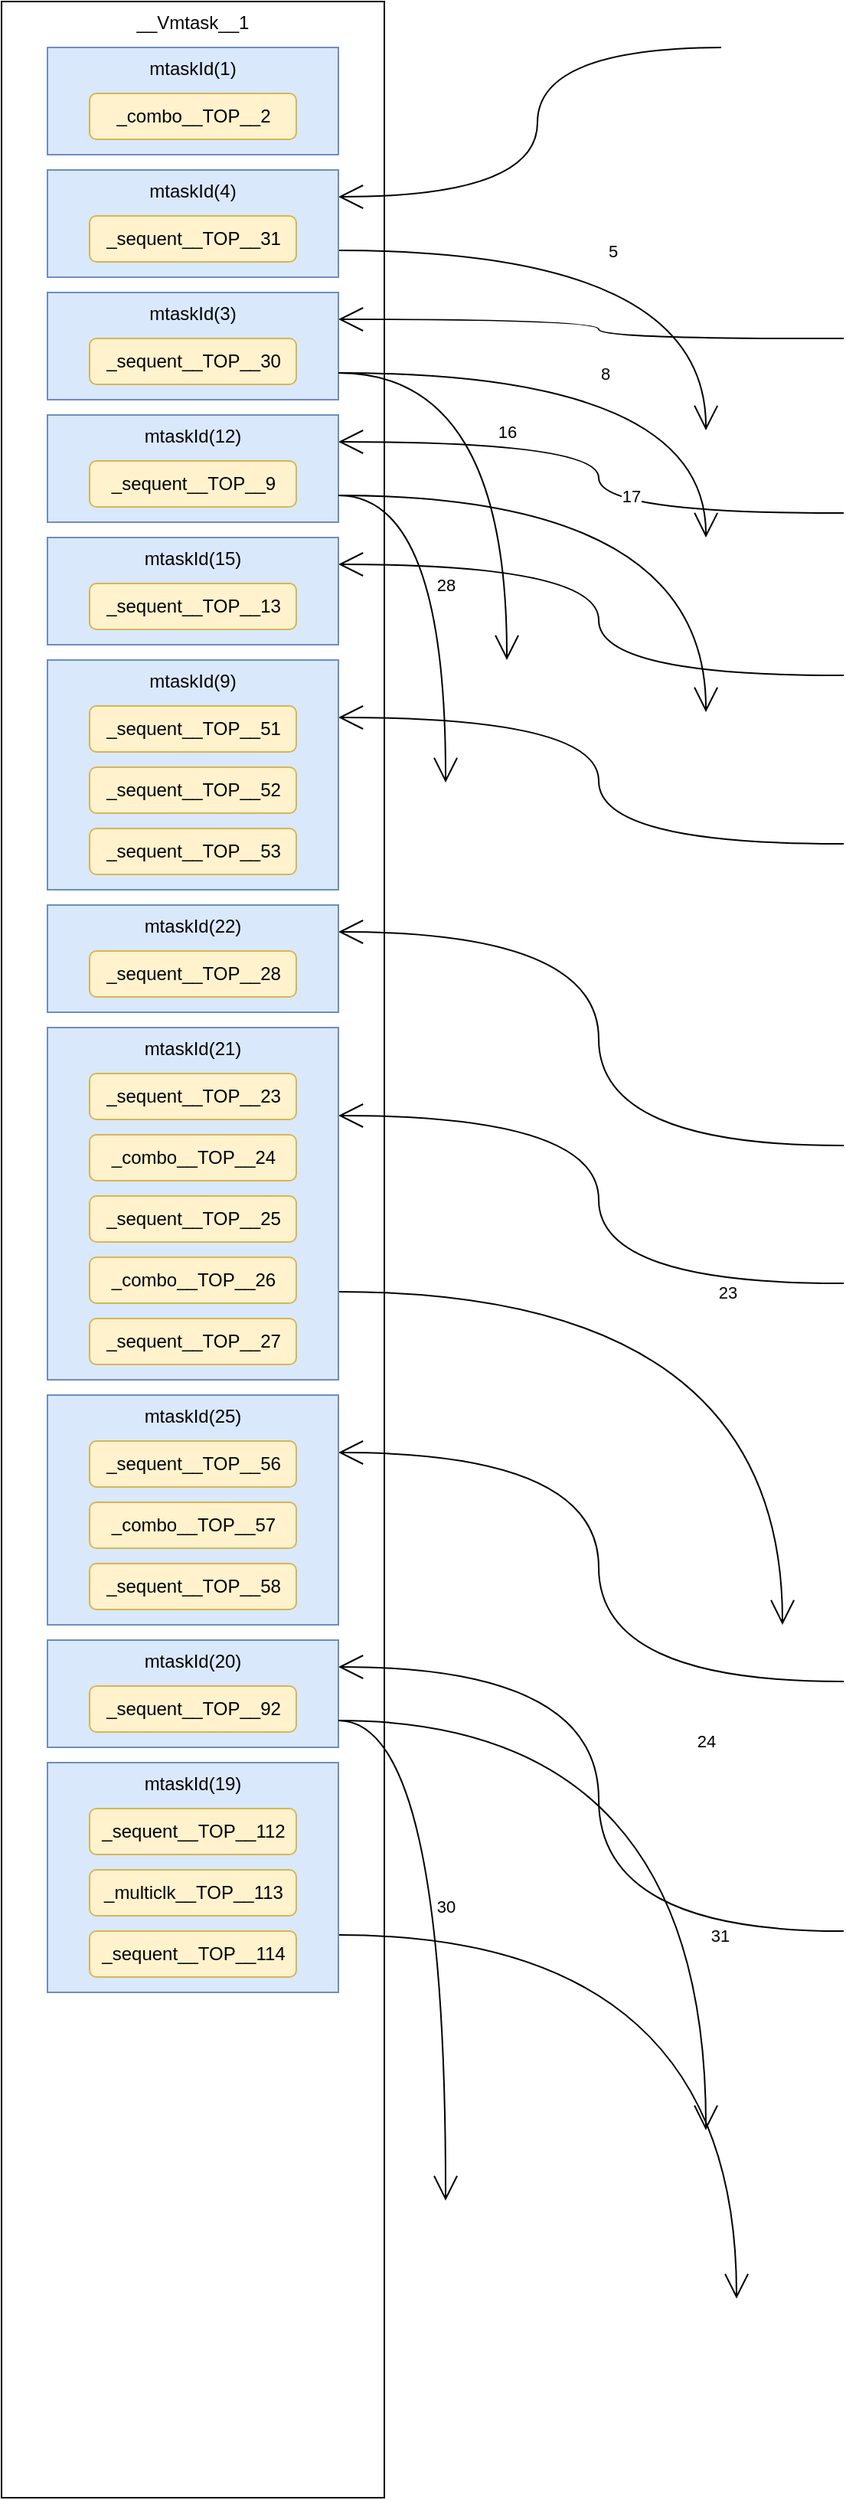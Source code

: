 <mxfile version="15.3.5" type="github">
  <diagram id="pUdZBc7lScsvuJsyhKqY" name="第 1 页">
    <mxGraphModel dx="1422" dy="762" grid="1" gridSize="10" guides="1" tooltips="1" connect="1" arrows="1" fold="1" page="1" pageScale="1" pageWidth="1169" pageHeight="827" math="0" shadow="0">
      <root>
        <mxCell id="0" />
        <mxCell id="1" parent="0" />
        <mxCell id="1E14WKFiLOETVJLrNXSf-1" value="__Vmtask__1" style="rounded=0;whiteSpace=wrap;html=1;hachureGap=4;pointerEvents=0;verticalAlign=top;" vertex="1" parent="1">
          <mxGeometry x="35" y="10" width="250" height="1630" as="geometry" />
        </mxCell>
        <mxCell id="1E14WKFiLOETVJLrNXSf-2" value="mtaskId(1)" style="rounded=0;whiteSpace=wrap;html=1;hachureGap=4;pointerEvents=0;fillColor=#dae8fc;strokeColor=#6c8ebf;verticalAlign=top;" vertex="1" parent="1">
          <mxGeometry x="65" y="40" width="190" height="70" as="geometry" />
        </mxCell>
        <mxCell id="1E14WKFiLOETVJLrNXSf-3" value="_combo__TOP__2" style="rounded=1;whiteSpace=wrap;html=1;hachureGap=4;pointerEvents=0;fillColor=#fff2cc;strokeColor=#d6b656;" vertex="1" parent="1">
          <mxGeometry x="92.5" y="70" width="135" height="30" as="geometry" />
        </mxCell>
        <mxCell id="1E14WKFiLOETVJLrNXSf-6" style="rounded=0;orthogonalLoop=1;jettySize=auto;html=1;endArrow=open;startSize=14;endSize=14;sourcePerimeterSpacing=8;targetPerimeterSpacing=8;entryX=1;entryY=0.25;entryDx=0;entryDy=0;edgeStyle=orthogonalEdgeStyle;curved=1;" edge="1" parent="1" target="1E14WKFiLOETVJLrNXSf-4">
          <mxGeometry relative="1" as="geometry">
            <mxPoint x="415" y="110" as="targetPoint" />
            <mxPoint x="505" y="40" as="sourcePoint" />
          </mxGeometry>
        </mxCell>
        <mxCell id="1E14WKFiLOETVJLrNXSf-7" value="5" style="edgeStyle=orthogonalEdgeStyle;curved=1;rounded=0;orthogonalLoop=1;jettySize=auto;html=1;exitX=1;exitY=0.75;exitDx=0;exitDy=0;endArrow=open;startSize=14;endSize=14;sourcePerimeterSpacing=8;targetPerimeterSpacing=8;" edge="1" parent="1" source="1E14WKFiLOETVJLrNXSf-4">
          <mxGeometry relative="1" as="geometry">
            <mxPoint x="495" y="290" as="targetPoint" />
          </mxGeometry>
        </mxCell>
        <mxCell id="1E14WKFiLOETVJLrNXSf-11" style="edgeStyle=orthogonalEdgeStyle;curved=1;rounded=0;orthogonalLoop=1;jettySize=auto;html=1;entryX=1;entryY=0.25;entryDx=0;entryDy=0;endArrow=open;startSize=14;endSize=14;sourcePerimeterSpacing=8;targetPerimeterSpacing=8;" edge="1" parent="1" target="1E14WKFiLOETVJLrNXSf-8">
          <mxGeometry relative="1" as="geometry">
            <mxPoint x="585" y="230" as="sourcePoint" />
          </mxGeometry>
        </mxCell>
        <mxCell id="1E14WKFiLOETVJLrNXSf-4" value="mtaskId(4)" style="rounded=0;whiteSpace=wrap;html=1;hachureGap=4;pointerEvents=0;fillColor=#dae8fc;strokeColor=#6c8ebf;verticalAlign=top;" vertex="1" parent="1">
          <mxGeometry x="65" y="120" width="190" height="70" as="geometry" />
        </mxCell>
        <mxCell id="1E14WKFiLOETVJLrNXSf-5" value="_sequent__TOP__31" style="rounded=1;whiteSpace=wrap;html=1;hachureGap=4;pointerEvents=0;fillColor=#fff2cc;strokeColor=#d6b656;" vertex="1" parent="1">
          <mxGeometry x="92.5" y="150" width="135" height="30" as="geometry" />
        </mxCell>
        <mxCell id="1E14WKFiLOETVJLrNXSf-8" value="mtaskId(3)" style="rounded=0;whiteSpace=wrap;html=1;hachureGap=4;pointerEvents=0;fillColor=#dae8fc;strokeColor=#6c8ebf;verticalAlign=top;" vertex="1" parent="1">
          <mxGeometry x="65" y="200" width="190" height="70" as="geometry" />
        </mxCell>
        <mxCell id="1E14WKFiLOETVJLrNXSf-9" value="_sequent__TOP__30" style="rounded=1;whiteSpace=wrap;html=1;hachureGap=4;pointerEvents=0;fillColor=#fff2cc;strokeColor=#d6b656;" vertex="1" parent="1">
          <mxGeometry x="92.5" y="230" width="135" height="30" as="geometry" />
        </mxCell>
        <mxCell id="1E14WKFiLOETVJLrNXSf-12" value="8" style="edgeStyle=orthogonalEdgeStyle;curved=1;rounded=0;orthogonalLoop=1;jettySize=auto;html=1;exitX=1;exitY=0.75;exitDx=0;exitDy=0;endArrow=open;startSize=14;endSize=14;sourcePerimeterSpacing=8;targetPerimeterSpacing=8;" edge="1" parent="1" source="1E14WKFiLOETVJLrNXSf-8">
          <mxGeometry relative="1" as="geometry">
            <mxPoint x="495" y="360" as="targetPoint" />
            <mxPoint x="265" y="212.5" as="sourcePoint" />
          </mxGeometry>
        </mxCell>
        <mxCell id="1E14WKFiLOETVJLrNXSf-13" value="16" style="edgeStyle=orthogonalEdgeStyle;curved=1;rounded=0;orthogonalLoop=1;jettySize=auto;html=1;exitX=1;exitY=0.75;exitDx=0;exitDy=0;endArrow=open;startSize=14;endSize=14;sourcePerimeterSpacing=8;targetPerimeterSpacing=8;" edge="1" parent="1" source="1E14WKFiLOETVJLrNXSf-8">
          <mxGeometry relative="1" as="geometry">
            <mxPoint x="365" y="440" as="targetPoint" />
            <mxPoint x="265" y="322.5" as="sourcePoint" />
          </mxGeometry>
        </mxCell>
        <mxCell id="1E14WKFiLOETVJLrNXSf-14" style="edgeStyle=orthogonalEdgeStyle;curved=1;rounded=0;orthogonalLoop=1;jettySize=auto;html=1;entryX=1;entryY=0.25;entryDx=0;entryDy=0;endArrow=open;startSize=14;endSize=14;sourcePerimeterSpacing=8;targetPerimeterSpacing=8;" edge="1" parent="1" target="1E14WKFiLOETVJLrNXSf-15">
          <mxGeometry relative="1" as="geometry">
            <mxPoint x="585" y="344" as="sourcePoint" />
          </mxGeometry>
        </mxCell>
        <mxCell id="1E14WKFiLOETVJLrNXSf-15" value="mtaskId(12)" style="rounded=0;whiteSpace=wrap;html=1;hachureGap=4;pointerEvents=0;fillColor=#dae8fc;strokeColor=#6c8ebf;verticalAlign=top;" vertex="1" parent="1">
          <mxGeometry x="65" y="280" width="190" height="70" as="geometry" />
        </mxCell>
        <mxCell id="1E14WKFiLOETVJLrNXSf-16" value="_sequent__TOP__9" style="rounded=1;whiteSpace=wrap;html=1;hachureGap=4;pointerEvents=0;fillColor=#fff2cc;strokeColor=#d6b656;" vertex="1" parent="1">
          <mxGeometry x="92.5" y="310" width="135" height="30" as="geometry" />
        </mxCell>
        <mxCell id="1E14WKFiLOETVJLrNXSf-17" value="17" style="edgeStyle=orthogonalEdgeStyle;curved=1;rounded=0;orthogonalLoop=1;jettySize=auto;html=1;exitX=1;exitY=0.75;exitDx=0;exitDy=0;endArrow=open;startSize=14;endSize=14;sourcePerimeterSpacing=8;targetPerimeterSpacing=8;" edge="1" parent="1" source="1E14WKFiLOETVJLrNXSf-15">
          <mxGeometry relative="1" as="geometry">
            <mxPoint x="495" y="474" as="targetPoint" />
            <mxPoint x="265" y="326.5" as="sourcePoint" />
          </mxGeometry>
        </mxCell>
        <mxCell id="1E14WKFiLOETVJLrNXSf-18" value="28" style="edgeStyle=orthogonalEdgeStyle;curved=1;rounded=0;orthogonalLoop=1;jettySize=auto;html=1;exitX=1;exitY=0.75;exitDx=0;exitDy=0;endArrow=open;startSize=14;endSize=14;sourcePerimeterSpacing=8;targetPerimeterSpacing=8;" edge="1" parent="1" source="1E14WKFiLOETVJLrNXSf-15">
          <mxGeometry relative="1" as="geometry">
            <mxPoint x="325" y="520" as="targetPoint" />
            <mxPoint x="265" y="436.5" as="sourcePoint" />
          </mxGeometry>
        </mxCell>
        <mxCell id="1E14WKFiLOETVJLrNXSf-19" style="edgeStyle=orthogonalEdgeStyle;curved=1;rounded=0;orthogonalLoop=1;jettySize=auto;html=1;entryX=1;entryY=0.25;entryDx=0;entryDy=0;endArrow=open;startSize=14;endSize=14;sourcePerimeterSpacing=8;targetPerimeterSpacing=8;" edge="1" parent="1" target="1E14WKFiLOETVJLrNXSf-20">
          <mxGeometry relative="1" as="geometry">
            <mxPoint x="585" y="450" as="sourcePoint" />
          </mxGeometry>
        </mxCell>
        <mxCell id="1E14WKFiLOETVJLrNXSf-20" value="mtaskId(15)" style="rounded=0;whiteSpace=wrap;html=1;hachureGap=4;pointerEvents=0;fillColor=#dae8fc;strokeColor=#6c8ebf;verticalAlign=top;" vertex="1" parent="1">
          <mxGeometry x="65" y="360" width="190" height="70" as="geometry" />
        </mxCell>
        <mxCell id="1E14WKFiLOETVJLrNXSf-21" value="_sequent__TOP__13" style="rounded=1;whiteSpace=wrap;html=1;hachureGap=4;pointerEvents=0;fillColor=#fff2cc;strokeColor=#d6b656;" vertex="1" parent="1">
          <mxGeometry x="92.5" y="390" width="135" height="30" as="geometry" />
        </mxCell>
        <mxCell id="1E14WKFiLOETVJLrNXSf-22" style="edgeStyle=orthogonalEdgeStyle;curved=1;rounded=0;orthogonalLoop=1;jettySize=auto;html=1;entryX=1;entryY=0.25;entryDx=0;entryDy=0;endArrow=open;startSize=14;endSize=14;sourcePerimeterSpacing=8;targetPerimeterSpacing=8;" edge="1" parent="1" target="1E14WKFiLOETVJLrNXSf-23">
          <mxGeometry relative="1" as="geometry">
            <mxPoint x="585" y="560" as="sourcePoint" />
          </mxGeometry>
        </mxCell>
        <mxCell id="1E14WKFiLOETVJLrNXSf-23" value="mtaskId(9)" style="rounded=0;whiteSpace=wrap;html=1;hachureGap=4;pointerEvents=0;fillColor=#dae8fc;strokeColor=#6c8ebf;verticalAlign=top;" vertex="1" parent="1">
          <mxGeometry x="65" y="440" width="190" height="150" as="geometry" />
        </mxCell>
        <mxCell id="1E14WKFiLOETVJLrNXSf-24" value="_sequent__TOP__51" style="rounded=1;whiteSpace=wrap;html=1;hachureGap=4;pointerEvents=0;fillColor=#fff2cc;strokeColor=#d6b656;" vertex="1" parent="1">
          <mxGeometry x="92.5" y="470" width="135" height="30" as="geometry" />
        </mxCell>
        <mxCell id="1E14WKFiLOETVJLrNXSf-25" value="_sequent__TOP__52" style="rounded=1;whiteSpace=wrap;html=1;hachureGap=4;pointerEvents=0;fillColor=#fff2cc;strokeColor=#d6b656;" vertex="1" parent="1">
          <mxGeometry x="92.5" y="510" width="135" height="30" as="geometry" />
        </mxCell>
        <mxCell id="1E14WKFiLOETVJLrNXSf-26" value="_sequent__TOP__53" style="rounded=1;whiteSpace=wrap;html=1;hachureGap=4;pointerEvents=0;fillColor=#fff2cc;strokeColor=#d6b656;" vertex="1" parent="1">
          <mxGeometry x="92.5" y="550" width="135" height="30" as="geometry" />
        </mxCell>
        <mxCell id="1E14WKFiLOETVJLrNXSf-27" style="edgeStyle=orthogonalEdgeStyle;curved=1;rounded=0;orthogonalLoop=1;jettySize=auto;html=1;entryX=1;entryY=0.25;entryDx=0;entryDy=0;endArrow=open;startSize=14;endSize=14;sourcePerimeterSpacing=8;targetPerimeterSpacing=8;" edge="1" parent="1" target="1E14WKFiLOETVJLrNXSf-28">
          <mxGeometry relative="1" as="geometry">
            <mxPoint x="585" y="757" as="sourcePoint" />
          </mxGeometry>
        </mxCell>
        <mxCell id="1E14WKFiLOETVJLrNXSf-28" value="mtaskId(22)" style="rounded=0;whiteSpace=wrap;html=1;hachureGap=4;pointerEvents=0;fillColor=#dae8fc;strokeColor=#6c8ebf;verticalAlign=top;" vertex="1" parent="1">
          <mxGeometry x="65" y="600" width="190" height="70" as="geometry" />
        </mxCell>
        <mxCell id="1E14WKFiLOETVJLrNXSf-29" value="_sequent__TOP__28" style="rounded=1;whiteSpace=wrap;html=1;hachureGap=4;pointerEvents=0;fillColor=#fff2cc;strokeColor=#d6b656;" vertex="1" parent="1">
          <mxGeometry x="92.5" y="630" width="135" height="30" as="geometry" />
        </mxCell>
        <mxCell id="1E14WKFiLOETVJLrNXSf-30" style="edgeStyle=orthogonalEdgeStyle;curved=1;rounded=0;orthogonalLoop=1;jettySize=auto;html=1;entryX=1;entryY=0.25;entryDx=0;entryDy=0;endArrow=open;startSize=14;endSize=14;sourcePerimeterSpacing=8;targetPerimeterSpacing=8;" edge="1" parent="1" target="1E14WKFiLOETVJLrNXSf-31">
          <mxGeometry relative="1" as="geometry">
            <mxPoint x="585" y="847" as="sourcePoint" />
          </mxGeometry>
        </mxCell>
        <mxCell id="1E14WKFiLOETVJLrNXSf-40" value="23" style="edgeStyle=orthogonalEdgeStyle;curved=1;rounded=0;orthogonalLoop=1;jettySize=auto;html=1;exitX=1;exitY=0.75;exitDx=0;exitDy=0;endArrow=open;startSize=14;endSize=14;sourcePerimeterSpacing=8;targetPerimeterSpacing=8;" edge="1" parent="1" source="1E14WKFiLOETVJLrNXSf-31">
          <mxGeometry relative="1" as="geometry">
            <mxPoint x="545" y="1070" as="targetPoint" />
          </mxGeometry>
        </mxCell>
        <mxCell id="1E14WKFiLOETVJLrNXSf-31" value="mtaskId(21)" style="rounded=0;whiteSpace=wrap;html=1;hachureGap=4;pointerEvents=0;fillColor=#dae8fc;strokeColor=#6c8ebf;verticalAlign=top;" vertex="1" parent="1">
          <mxGeometry x="65" y="680" width="190" height="230" as="geometry" />
        </mxCell>
        <mxCell id="1E14WKFiLOETVJLrNXSf-32" value="_sequent__TOP__23" style="rounded=1;whiteSpace=wrap;html=1;hachureGap=4;pointerEvents=0;fillColor=#fff2cc;strokeColor=#d6b656;" vertex="1" parent="1">
          <mxGeometry x="92.5" y="710" width="135" height="30" as="geometry" />
        </mxCell>
        <mxCell id="1E14WKFiLOETVJLrNXSf-33" value="_combo__TOP__24" style="rounded=1;whiteSpace=wrap;html=1;hachureGap=4;pointerEvents=0;fillColor=#fff2cc;strokeColor=#d6b656;" vertex="1" parent="1">
          <mxGeometry x="92.5" y="750" width="135" height="30" as="geometry" />
        </mxCell>
        <mxCell id="1E14WKFiLOETVJLrNXSf-34" value="_sequent__TOP__25" style="rounded=1;whiteSpace=wrap;html=1;hachureGap=4;pointerEvents=0;fillColor=#fff2cc;strokeColor=#d6b656;" vertex="1" parent="1">
          <mxGeometry x="92.5" y="790" width="135" height="30" as="geometry" />
        </mxCell>
        <mxCell id="1E14WKFiLOETVJLrNXSf-38" value="_combo__TOP__26" style="rounded=1;whiteSpace=wrap;html=1;hachureGap=4;pointerEvents=0;fillColor=#fff2cc;strokeColor=#d6b656;" vertex="1" parent="1">
          <mxGeometry x="92.5" y="830" width="135" height="30" as="geometry" />
        </mxCell>
        <mxCell id="1E14WKFiLOETVJLrNXSf-39" value="_sequent__TOP__27" style="rounded=1;whiteSpace=wrap;html=1;hachureGap=4;pointerEvents=0;fillColor=#fff2cc;strokeColor=#d6b656;" vertex="1" parent="1">
          <mxGeometry x="92.5" y="870" width="135" height="30" as="geometry" />
        </mxCell>
        <mxCell id="1E14WKFiLOETVJLrNXSf-41" style="edgeStyle=orthogonalEdgeStyle;curved=1;rounded=0;orthogonalLoop=1;jettySize=auto;html=1;entryX=1;entryY=0.25;entryDx=0;entryDy=0;endArrow=open;startSize=14;endSize=14;sourcePerimeterSpacing=8;targetPerimeterSpacing=8;" edge="1" parent="1" target="1E14WKFiLOETVJLrNXSf-42">
          <mxGeometry relative="1" as="geometry">
            <mxPoint x="585" y="1107" as="sourcePoint" />
          </mxGeometry>
        </mxCell>
        <mxCell id="1E14WKFiLOETVJLrNXSf-42" value="mtaskId(25)" style="rounded=0;whiteSpace=wrap;html=1;hachureGap=4;pointerEvents=0;fillColor=#dae8fc;strokeColor=#6c8ebf;verticalAlign=top;" vertex="1" parent="1">
          <mxGeometry x="65" y="920" width="190" height="150" as="geometry" />
        </mxCell>
        <mxCell id="1E14WKFiLOETVJLrNXSf-43" value="_sequent__TOP__56" style="rounded=1;whiteSpace=wrap;html=1;hachureGap=4;pointerEvents=0;fillColor=#fff2cc;strokeColor=#d6b656;" vertex="1" parent="1">
          <mxGeometry x="92.5" y="950" width="135" height="30" as="geometry" />
        </mxCell>
        <mxCell id="1E14WKFiLOETVJLrNXSf-44" value="_combo__TOP__57" style="rounded=1;whiteSpace=wrap;html=1;hachureGap=4;pointerEvents=0;fillColor=#fff2cc;strokeColor=#d6b656;" vertex="1" parent="1">
          <mxGeometry x="92.5" y="990" width="135" height="30" as="geometry" />
        </mxCell>
        <mxCell id="1E14WKFiLOETVJLrNXSf-45" value="_sequent__TOP__58" style="rounded=1;whiteSpace=wrap;html=1;hachureGap=4;pointerEvents=0;fillColor=#fff2cc;strokeColor=#d6b656;" vertex="1" parent="1">
          <mxGeometry x="92.5" y="1030" width="135" height="30" as="geometry" />
        </mxCell>
        <mxCell id="1E14WKFiLOETVJLrNXSf-48" style="edgeStyle=orthogonalEdgeStyle;curved=1;rounded=0;orthogonalLoop=1;jettySize=auto;html=1;entryX=1;entryY=0.25;entryDx=0;entryDy=0;endArrow=open;startSize=14;endSize=14;sourcePerimeterSpacing=8;targetPerimeterSpacing=8;" edge="1" parent="1" target="1E14WKFiLOETVJLrNXSf-49">
          <mxGeometry relative="1" as="geometry">
            <mxPoint x="585" y="1270" as="sourcePoint" />
          </mxGeometry>
        </mxCell>
        <mxCell id="1E14WKFiLOETVJLrNXSf-49" value="mtaskId(20)" style="rounded=0;whiteSpace=wrap;html=1;hachureGap=4;pointerEvents=0;fillColor=#dae8fc;strokeColor=#6c8ebf;verticalAlign=top;" vertex="1" parent="1">
          <mxGeometry x="65" y="1080" width="190" height="70" as="geometry" />
        </mxCell>
        <mxCell id="1E14WKFiLOETVJLrNXSf-50" value="_sequent__TOP__92" style="rounded=1;whiteSpace=wrap;html=1;hachureGap=4;pointerEvents=0;fillColor=#fff2cc;strokeColor=#d6b656;" vertex="1" parent="1">
          <mxGeometry x="92.5" y="1110" width="135" height="30" as="geometry" />
        </mxCell>
        <mxCell id="1E14WKFiLOETVJLrNXSf-51" value="24" style="edgeStyle=orthogonalEdgeStyle;curved=1;rounded=0;orthogonalLoop=1;jettySize=auto;html=1;exitX=1;exitY=0.75;exitDx=0;exitDy=0;endArrow=open;startSize=14;endSize=14;sourcePerimeterSpacing=8;targetPerimeterSpacing=8;" edge="1" parent="1" source="1E14WKFiLOETVJLrNXSf-49">
          <mxGeometry relative="1" as="geometry">
            <mxPoint x="495" y="1400" as="targetPoint" />
            <mxPoint x="265" y="1252.5" as="sourcePoint" />
          </mxGeometry>
        </mxCell>
        <mxCell id="1E14WKFiLOETVJLrNXSf-52" value="30" style="edgeStyle=orthogonalEdgeStyle;curved=1;rounded=0;orthogonalLoop=1;jettySize=auto;html=1;exitX=1;exitY=0.75;exitDx=0;exitDy=0;endArrow=open;startSize=14;endSize=14;sourcePerimeterSpacing=8;targetPerimeterSpacing=8;" edge="1" parent="1" source="1E14WKFiLOETVJLrNXSf-49">
          <mxGeometry relative="1" as="geometry">
            <mxPoint x="325" y="1446" as="targetPoint" />
            <mxPoint x="265" y="1362.5" as="sourcePoint" />
          </mxGeometry>
        </mxCell>
        <mxCell id="1E14WKFiLOETVJLrNXSf-58" value="31" style="edgeStyle=orthogonalEdgeStyle;curved=1;rounded=0;orthogonalLoop=1;jettySize=auto;html=1;exitX=1;exitY=0.75;exitDx=0;exitDy=0;endArrow=open;startSize=14;endSize=14;sourcePerimeterSpacing=8;targetPerimeterSpacing=8;" edge="1" parent="1" source="1E14WKFiLOETVJLrNXSf-54">
          <mxGeometry relative="1" as="geometry">
            <mxPoint x="515" y="1510" as="targetPoint" />
          </mxGeometry>
        </mxCell>
        <mxCell id="1E14WKFiLOETVJLrNXSf-54" value="mtaskId(19)" style="rounded=0;whiteSpace=wrap;html=1;hachureGap=4;pointerEvents=0;fillColor=#dae8fc;strokeColor=#6c8ebf;verticalAlign=top;" vertex="1" parent="1">
          <mxGeometry x="65" y="1160" width="190" height="150" as="geometry" />
        </mxCell>
        <mxCell id="1E14WKFiLOETVJLrNXSf-55" value="_sequent__TOP__112" style="rounded=1;whiteSpace=wrap;html=1;hachureGap=4;pointerEvents=0;fillColor=#fff2cc;strokeColor=#d6b656;" vertex="1" parent="1">
          <mxGeometry x="92.5" y="1190" width="135" height="30" as="geometry" />
        </mxCell>
        <mxCell id="1E14WKFiLOETVJLrNXSf-56" value="_multiclk__TOP__113" style="rounded=1;whiteSpace=wrap;html=1;hachureGap=4;pointerEvents=0;fillColor=#fff2cc;strokeColor=#d6b656;" vertex="1" parent="1">
          <mxGeometry x="92.5" y="1230" width="135" height="30" as="geometry" />
        </mxCell>
        <mxCell id="1E14WKFiLOETVJLrNXSf-57" value="_sequent__TOP__114" style="rounded=1;whiteSpace=wrap;html=1;hachureGap=4;pointerEvents=0;fillColor=#fff2cc;strokeColor=#d6b656;" vertex="1" parent="1">
          <mxGeometry x="92.5" y="1270" width="135" height="30" as="geometry" />
        </mxCell>
      </root>
    </mxGraphModel>
  </diagram>
</mxfile>
